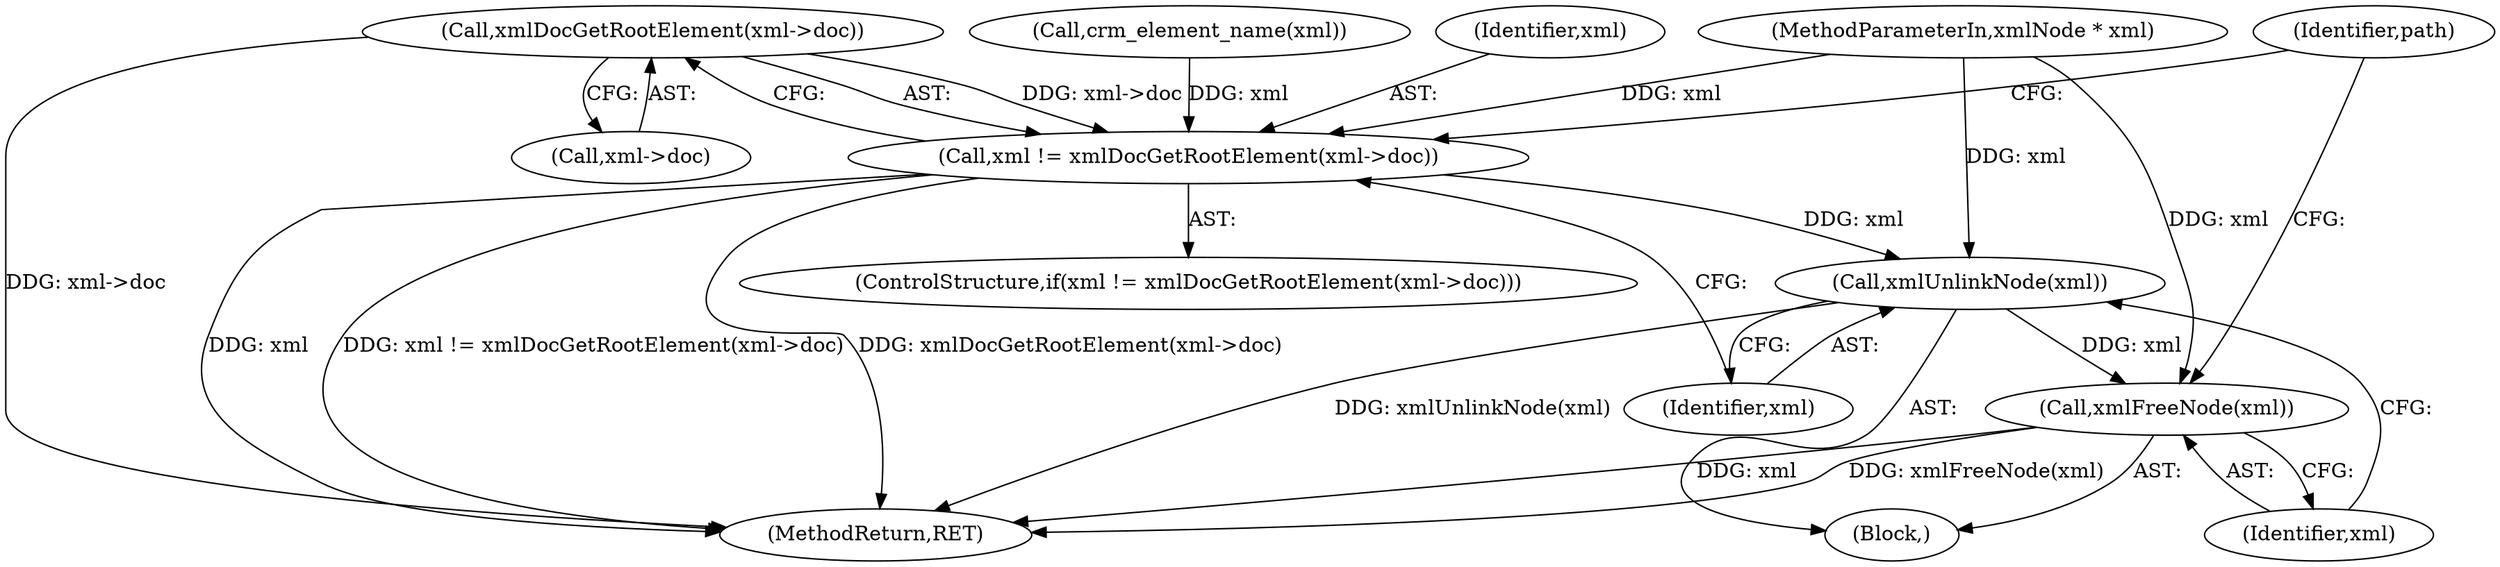 digraph "0_pacemaker_84ac07c@pointer" {
"1000193" [label="(Call,xmlDocGetRootElement(xml->doc))"];
"1000191" [label="(Call,xml != xmlDocGetRootElement(xml->doc))"];
"1000198" [label="(Call,xmlUnlinkNode(xml))"];
"1000200" [label="(Call,xmlFreeNode(xml))"];
"1000198" [label="(Call,xmlUnlinkNode(xml))"];
"1000191" [label="(Call,xml != xmlDocGetRootElement(xml->doc))"];
"1000197" [label="(Block,)"];
"1000104" [label="(MethodParameterIn,xmlNode * xml)"];
"1000193" [label="(Call,xmlDocGetRootElement(xml->doc))"];
"1000187" [label="(Call,crm_element_name(xml))"];
"1000192" [label="(Identifier,xml)"];
"1000200" [label="(Call,xmlFreeNode(xml))"];
"1000199" [label="(Identifier,xml)"];
"1000201" [label="(Identifier,xml)"];
"1000194" [label="(Call,xml->doc)"];
"1000190" [label="(ControlStructure,if(xml != xmlDocGetRootElement(xml->doc)))"];
"1000222" [label="(MethodReturn,RET)"];
"1000203" [label="(Identifier,path)"];
"1000193" -> "1000191"  [label="AST: "];
"1000193" -> "1000194"  [label="CFG: "];
"1000194" -> "1000193"  [label="AST: "];
"1000191" -> "1000193"  [label="CFG: "];
"1000193" -> "1000222"  [label="DDG: xml->doc"];
"1000193" -> "1000191"  [label="DDG: xml->doc"];
"1000191" -> "1000190"  [label="AST: "];
"1000192" -> "1000191"  [label="AST: "];
"1000199" -> "1000191"  [label="CFG: "];
"1000203" -> "1000191"  [label="CFG: "];
"1000191" -> "1000222"  [label="DDG: xml"];
"1000191" -> "1000222"  [label="DDG: xml != xmlDocGetRootElement(xml->doc)"];
"1000191" -> "1000222"  [label="DDG: xmlDocGetRootElement(xml->doc)"];
"1000187" -> "1000191"  [label="DDG: xml"];
"1000104" -> "1000191"  [label="DDG: xml"];
"1000191" -> "1000198"  [label="DDG: xml"];
"1000198" -> "1000197"  [label="AST: "];
"1000198" -> "1000199"  [label="CFG: "];
"1000199" -> "1000198"  [label="AST: "];
"1000201" -> "1000198"  [label="CFG: "];
"1000198" -> "1000222"  [label="DDG: xmlUnlinkNode(xml)"];
"1000104" -> "1000198"  [label="DDG: xml"];
"1000198" -> "1000200"  [label="DDG: xml"];
"1000200" -> "1000197"  [label="AST: "];
"1000200" -> "1000201"  [label="CFG: "];
"1000201" -> "1000200"  [label="AST: "];
"1000203" -> "1000200"  [label="CFG: "];
"1000200" -> "1000222"  [label="DDG: xml"];
"1000200" -> "1000222"  [label="DDG: xmlFreeNode(xml)"];
"1000104" -> "1000200"  [label="DDG: xml"];
}
